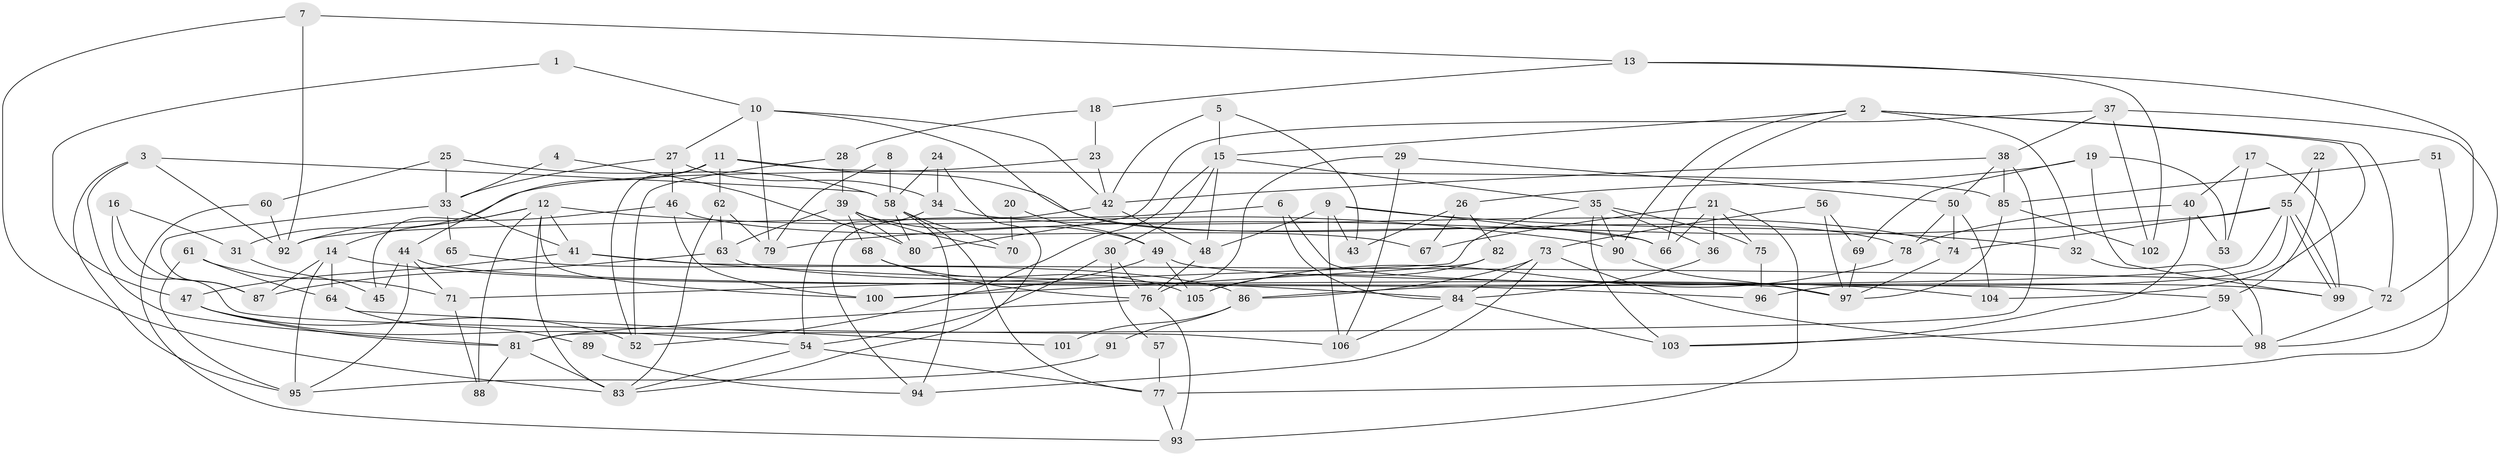 // coarse degree distribution, {2: 0.08823529411764706, 6: 0.16176470588235295, 7: 0.14705882352941177, 3: 0.19117647058823528, 9: 0.014705882352941176, 5: 0.1323529411764706, 4: 0.17647058823529413, 8: 0.058823529411764705, 11: 0.014705882352941176, 10: 0.014705882352941176}
// Generated by graph-tools (version 1.1) at 2025/23/03/03/25 07:23:56]
// undirected, 106 vertices, 212 edges
graph export_dot {
graph [start="1"]
  node [color=gray90,style=filled];
  1;
  2;
  3;
  4;
  5;
  6;
  7;
  8;
  9;
  10;
  11;
  12;
  13;
  14;
  15;
  16;
  17;
  18;
  19;
  20;
  21;
  22;
  23;
  24;
  25;
  26;
  27;
  28;
  29;
  30;
  31;
  32;
  33;
  34;
  35;
  36;
  37;
  38;
  39;
  40;
  41;
  42;
  43;
  44;
  45;
  46;
  47;
  48;
  49;
  50;
  51;
  52;
  53;
  54;
  55;
  56;
  57;
  58;
  59;
  60;
  61;
  62;
  63;
  64;
  65;
  66;
  67;
  68;
  69;
  70;
  71;
  72;
  73;
  74;
  75;
  76;
  77;
  78;
  79;
  80;
  81;
  82;
  83;
  84;
  85;
  86;
  87;
  88;
  89;
  90;
  91;
  92;
  93;
  94;
  95;
  96;
  97;
  98;
  99;
  100;
  101;
  102;
  103;
  104;
  105;
  106;
  1 -- 47;
  1 -- 10;
  2 -- 90;
  2 -- 15;
  2 -- 32;
  2 -- 66;
  2 -- 72;
  2 -- 104;
  3 -- 81;
  3 -- 92;
  3 -- 58;
  3 -- 95;
  4 -- 80;
  4 -- 33;
  5 -- 43;
  5 -- 15;
  5 -- 42;
  6 -- 97;
  6 -- 84;
  6 -- 92;
  7 -- 83;
  7 -- 92;
  7 -- 13;
  8 -- 79;
  8 -- 58;
  9 -- 48;
  9 -- 66;
  9 -- 32;
  9 -- 43;
  9 -- 106;
  10 -- 42;
  10 -- 66;
  10 -- 27;
  10 -- 79;
  11 -- 78;
  11 -- 62;
  11 -- 44;
  11 -- 52;
  11 -- 85;
  12 -- 83;
  12 -- 41;
  12 -- 14;
  12 -- 45;
  12 -- 88;
  12 -- 90;
  12 -- 100;
  13 -- 72;
  13 -- 18;
  13 -- 102;
  14 -- 104;
  14 -- 64;
  14 -- 87;
  14 -- 95;
  15 -- 35;
  15 -- 52;
  15 -- 30;
  15 -- 48;
  16 -- 106;
  16 -- 87;
  16 -- 31;
  17 -- 53;
  17 -- 99;
  17 -- 40;
  18 -- 23;
  18 -- 28;
  19 -- 69;
  19 -- 99;
  19 -- 26;
  19 -- 53;
  20 -- 70;
  20 -- 49;
  21 -- 36;
  21 -- 93;
  21 -- 66;
  21 -- 67;
  21 -- 75;
  22 -- 55;
  22 -- 59;
  23 -- 31;
  23 -- 42;
  24 -- 83;
  24 -- 34;
  24 -- 58;
  25 -- 60;
  25 -- 58;
  25 -- 33;
  26 -- 82;
  26 -- 43;
  26 -- 67;
  27 -- 46;
  27 -- 33;
  27 -- 34;
  28 -- 39;
  28 -- 52;
  29 -- 50;
  29 -- 76;
  29 -- 106;
  30 -- 54;
  30 -- 57;
  30 -- 76;
  31 -- 45;
  32 -- 98;
  33 -- 41;
  33 -- 65;
  33 -- 87;
  34 -- 54;
  34 -- 74;
  35 -- 90;
  35 -- 71;
  35 -- 36;
  35 -- 75;
  35 -- 103;
  36 -- 84;
  37 -- 102;
  37 -- 98;
  37 -- 38;
  37 -- 80;
  38 -- 81;
  38 -- 42;
  38 -- 50;
  38 -- 85;
  39 -- 80;
  39 -- 49;
  39 -- 63;
  39 -- 68;
  39 -- 70;
  40 -- 103;
  40 -- 53;
  40 -- 78;
  41 -- 84;
  41 -- 47;
  41 -- 72;
  42 -- 48;
  42 -- 94;
  44 -- 95;
  44 -- 45;
  44 -- 71;
  44 -- 96;
  46 -- 67;
  46 -- 100;
  46 -- 92;
  47 -- 52;
  47 -- 54;
  47 -- 81;
  48 -- 76;
  49 -- 105;
  49 -- 59;
  49 -- 100;
  50 -- 74;
  50 -- 78;
  50 -- 104;
  51 -- 77;
  51 -- 85;
  54 -- 83;
  54 -- 77;
  55 -- 96;
  55 -- 99;
  55 -- 99;
  55 -- 74;
  55 -- 79;
  55 -- 86;
  56 -- 97;
  56 -- 73;
  56 -- 69;
  57 -- 77;
  58 -- 70;
  58 -- 77;
  58 -- 80;
  58 -- 94;
  59 -- 98;
  59 -- 103;
  60 -- 92;
  60 -- 93;
  61 -- 71;
  61 -- 95;
  61 -- 64;
  62 -- 79;
  62 -- 63;
  62 -- 83;
  63 -- 87;
  63 -- 99;
  64 -- 89;
  64 -- 101;
  65 -- 86;
  68 -- 76;
  68 -- 105;
  69 -- 97;
  71 -- 88;
  72 -- 98;
  73 -- 94;
  73 -- 98;
  73 -- 84;
  73 -- 86;
  74 -- 97;
  75 -- 96;
  76 -- 81;
  76 -- 93;
  77 -- 93;
  78 -- 105;
  81 -- 83;
  81 -- 88;
  82 -- 105;
  82 -- 100;
  84 -- 106;
  84 -- 103;
  85 -- 97;
  85 -- 102;
  86 -- 91;
  86 -- 101;
  89 -- 94;
  90 -- 97;
  91 -- 95;
}
